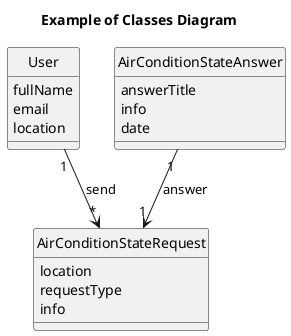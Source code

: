 @startuml

hide circle
title Example of Classes Diagram 

Class User{
    fullName
    email
    location
}

Class AirConditionStateRequest{
    location
    requestType
    info
}

Class AirConditionStateAnswer{
    answerTitle
    info
    date
}


User"1" --> "*"AirConditionStateRequest: send

AirConditionStateAnswer"1" --> "1"AirConditionStateRequest : answer

@enduml
